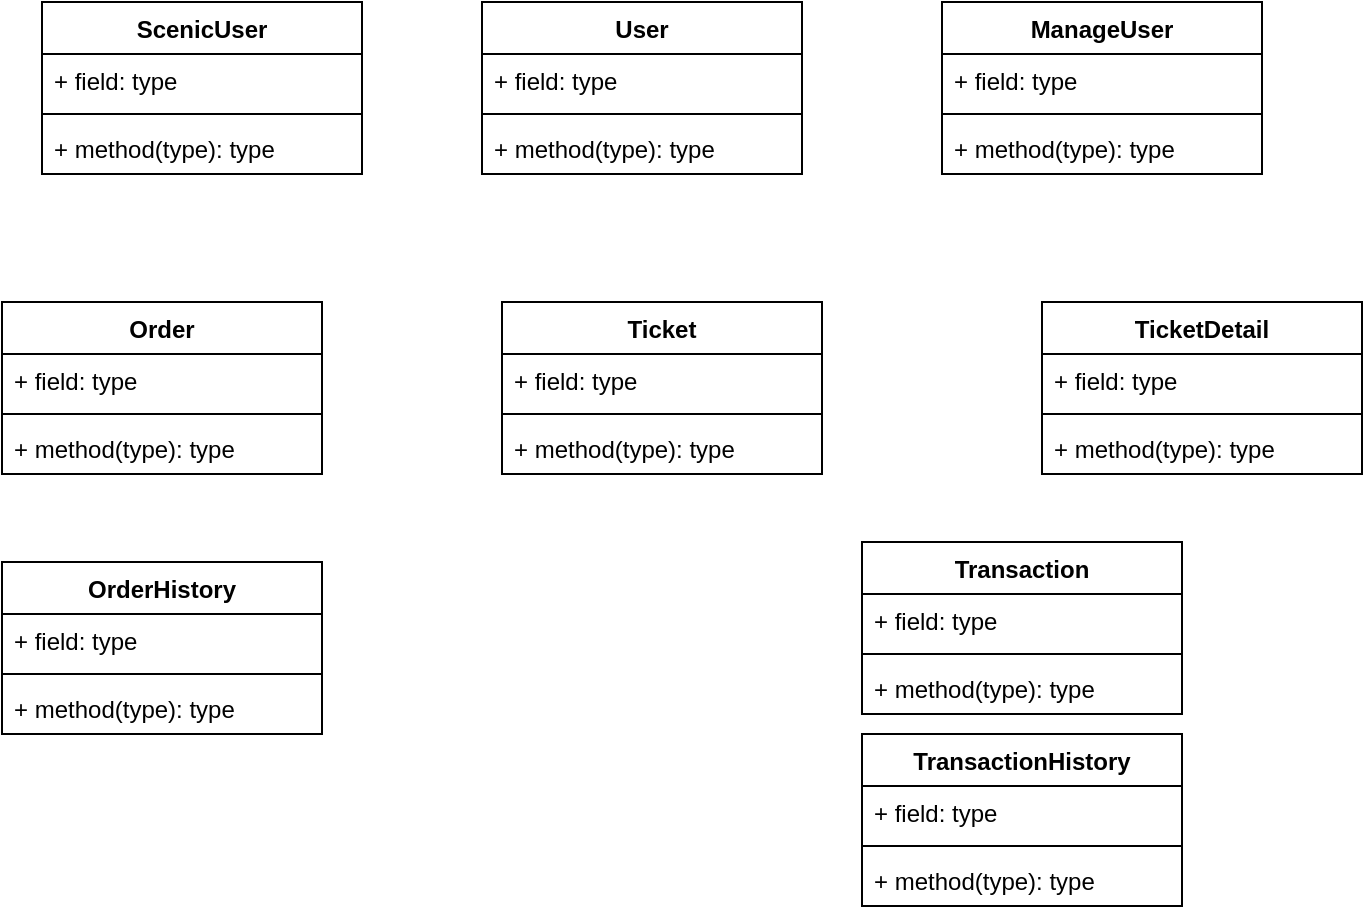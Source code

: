<mxfile version="13.6.2" type="github">
  <diagram id="VjnDuAETOl2htQ0PQwQe" name="Page-1">
    <mxGraphModel dx="790" dy="384" grid="1" gridSize="10" guides="1" tooltips="1" connect="1" arrows="1" fold="1" page="1" pageScale="1" pageWidth="850" pageHeight="1100" math="0" shadow="0">
      <root>
        <mxCell id="0" />
        <mxCell id="1" parent="0" />
        <mxCell id="-eFsKwjspfKI78hxDc0E-13" value="ScenicUser" style="swimlane;fontStyle=1;align=center;verticalAlign=top;childLayout=stackLayout;horizontal=1;startSize=26;horizontalStack=0;resizeParent=1;resizeParentMax=0;resizeLast=0;collapsible=1;marginBottom=0;" parent="1" vertex="1">
          <mxGeometry x="280" y="70" width="160" height="86" as="geometry" />
        </mxCell>
        <mxCell id="-eFsKwjspfKI78hxDc0E-14" value="+ field: type" style="text;strokeColor=none;fillColor=none;align=left;verticalAlign=top;spacingLeft=4;spacingRight=4;overflow=hidden;rotatable=0;points=[[0,0.5],[1,0.5]];portConstraint=eastwest;" parent="-eFsKwjspfKI78hxDc0E-13" vertex="1">
          <mxGeometry y="26" width="160" height="26" as="geometry" />
        </mxCell>
        <mxCell id="-eFsKwjspfKI78hxDc0E-15" value="" style="line;strokeWidth=1;fillColor=none;align=left;verticalAlign=middle;spacingTop=-1;spacingLeft=3;spacingRight=3;rotatable=0;labelPosition=right;points=[];portConstraint=eastwest;" parent="-eFsKwjspfKI78hxDc0E-13" vertex="1">
          <mxGeometry y="52" width="160" height="8" as="geometry" />
        </mxCell>
        <mxCell id="-eFsKwjspfKI78hxDc0E-16" value="+ method(type): type" style="text;strokeColor=none;fillColor=none;align=left;verticalAlign=top;spacingLeft=4;spacingRight=4;overflow=hidden;rotatable=0;points=[[0,0.5],[1,0.5]];portConstraint=eastwest;" parent="-eFsKwjspfKI78hxDc0E-13" vertex="1">
          <mxGeometry y="60" width="160" height="26" as="geometry" />
        </mxCell>
        <mxCell id="-eFsKwjspfKI78hxDc0E-5" value="User" style="swimlane;fontStyle=1;align=center;verticalAlign=top;childLayout=stackLayout;horizontal=1;startSize=26;horizontalStack=0;resizeParent=1;resizeParentMax=0;resizeLast=0;collapsible=1;marginBottom=0;" parent="1" vertex="1">
          <mxGeometry x="500" y="70" width="160" height="86" as="geometry" />
        </mxCell>
        <mxCell id="-eFsKwjspfKI78hxDc0E-6" value="+ field: type" style="text;strokeColor=none;fillColor=none;align=left;verticalAlign=top;spacingLeft=4;spacingRight=4;overflow=hidden;rotatable=0;points=[[0,0.5],[1,0.5]];portConstraint=eastwest;" parent="-eFsKwjspfKI78hxDc0E-5" vertex="1">
          <mxGeometry y="26" width="160" height="26" as="geometry" />
        </mxCell>
        <mxCell id="-eFsKwjspfKI78hxDc0E-7" value="" style="line;strokeWidth=1;fillColor=none;align=left;verticalAlign=middle;spacingTop=-1;spacingLeft=3;spacingRight=3;rotatable=0;labelPosition=right;points=[];portConstraint=eastwest;" parent="-eFsKwjspfKI78hxDc0E-5" vertex="1">
          <mxGeometry y="52" width="160" height="8" as="geometry" />
        </mxCell>
        <mxCell id="-eFsKwjspfKI78hxDc0E-8" value="+ method(type): type" style="text;strokeColor=none;fillColor=none;align=left;verticalAlign=top;spacingLeft=4;spacingRight=4;overflow=hidden;rotatable=0;points=[[0,0.5],[1,0.5]];portConstraint=eastwest;" parent="-eFsKwjspfKI78hxDc0E-5" vertex="1">
          <mxGeometry y="60" width="160" height="26" as="geometry" />
        </mxCell>
        <mxCell id="-eFsKwjspfKI78hxDc0E-17" value="ManageUser" style="swimlane;fontStyle=1;align=center;verticalAlign=top;childLayout=stackLayout;horizontal=1;startSize=26;horizontalStack=0;resizeParent=1;resizeParentMax=0;resizeLast=0;collapsible=1;marginBottom=0;" parent="1" vertex="1">
          <mxGeometry x="730" y="70" width="160" height="86" as="geometry" />
        </mxCell>
        <mxCell id="-eFsKwjspfKI78hxDc0E-18" value="+ field: type" style="text;strokeColor=none;fillColor=none;align=left;verticalAlign=top;spacingLeft=4;spacingRight=4;overflow=hidden;rotatable=0;points=[[0,0.5],[1,0.5]];portConstraint=eastwest;" parent="-eFsKwjspfKI78hxDc0E-17" vertex="1">
          <mxGeometry y="26" width="160" height="26" as="geometry" />
        </mxCell>
        <mxCell id="-eFsKwjspfKI78hxDc0E-19" value="" style="line;strokeWidth=1;fillColor=none;align=left;verticalAlign=middle;spacingTop=-1;spacingLeft=3;spacingRight=3;rotatable=0;labelPosition=right;points=[];portConstraint=eastwest;" parent="-eFsKwjspfKI78hxDc0E-17" vertex="1">
          <mxGeometry y="52" width="160" height="8" as="geometry" />
        </mxCell>
        <mxCell id="-eFsKwjspfKI78hxDc0E-20" value="+ method(type): type" style="text;strokeColor=none;fillColor=none;align=left;verticalAlign=top;spacingLeft=4;spacingRight=4;overflow=hidden;rotatable=0;points=[[0,0.5],[1,0.5]];portConstraint=eastwest;" parent="-eFsKwjspfKI78hxDc0E-17" vertex="1">
          <mxGeometry y="60" width="160" height="26" as="geometry" />
        </mxCell>
        <mxCell id="-eFsKwjspfKI78hxDc0E-9" value="Ticket" style="swimlane;fontStyle=1;align=center;verticalAlign=top;childLayout=stackLayout;horizontal=1;startSize=26;horizontalStack=0;resizeParent=1;resizeParentMax=0;resizeLast=0;collapsible=1;marginBottom=0;" parent="1" vertex="1">
          <mxGeometry x="510" y="220" width="160" height="86" as="geometry" />
        </mxCell>
        <mxCell id="-eFsKwjspfKI78hxDc0E-10" value="+ field: type" style="text;strokeColor=none;fillColor=none;align=left;verticalAlign=top;spacingLeft=4;spacingRight=4;overflow=hidden;rotatable=0;points=[[0,0.5],[1,0.5]];portConstraint=eastwest;" parent="-eFsKwjspfKI78hxDc0E-9" vertex="1">
          <mxGeometry y="26" width="160" height="26" as="geometry" />
        </mxCell>
        <mxCell id="-eFsKwjspfKI78hxDc0E-11" value="" style="line;strokeWidth=1;fillColor=none;align=left;verticalAlign=middle;spacingTop=-1;spacingLeft=3;spacingRight=3;rotatable=0;labelPosition=right;points=[];portConstraint=eastwest;" parent="-eFsKwjspfKI78hxDc0E-9" vertex="1">
          <mxGeometry y="52" width="160" height="8" as="geometry" />
        </mxCell>
        <mxCell id="-eFsKwjspfKI78hxDc0E-12" value="+ method(type): type" style="text;strokeColor=none;fillColor=none;align=left;verticalAlign=top;spacingLeft=4;spacingRight=4;overflow=hidden;rotatable=0;points=[[0,0.5],[1,0.5]];portConstraint=eastwest;" parent="-eFsKwjspfKI78hxDc0E-9" vertex="1">
          <mxGeometry y="60" width="160" height="26" as="geometry" />
        </mxCell>
        <mxCell id="-eFsKwjspfKI78hxDc0E-21" value="Transaction" style="swimlane;fontStyle=1;align=center;verticalAlign=top;childLayout=stackLayout;horizontal=1;startSize=26;horizontalStack=0;resizeParent=1;resizeParentMax=0;resizeLast=0;collapsible=1;marginBottom=0;" parent="1" vertex="1">
          <mxGeometry x="690" y="340" width="160" height="86" as="geometry" />
        </mxCell>
        <mxCell id="-eFsKwjspfKI78hxDc0E-22" value="+ field: type" style="text;strokeColor=none;fillColor=none;align=left;verticalAlign=top;spacingLeft=4;spacingRight=4;overflow=hidden;rotatable=0;points=[[0,0.5],[1,0.5]];portConstraint=eastwest;" parent="-eFsKwjspfKI78hxDc0E-21" vertex="1">
          <mxGeometry y="26" width="160" height="26" as="geometry" />
        </mxCell>
        <mxCell id="-eFsKwjspfKI78hxDc0E-23" value="" style="line;strokeWidth=1;fillColor=none;align=left;verticalAlign=middle;spacingTop=-1;spacingLeft=3;spacingRight=3;rotatable=0;labelPosition=right;points=[];portConstraint=eastwest;" parent="-eFsKwjspfKI78hxDc0E-21" vertex="1">
          <mxGeometry y="52" width="160" height="8" as="geometry" />
        </mxCell>
        <mxCell id="-eFsKwjspfKI78hxDc0E-24" value="+ method(type): type" style="text;strokeColor=none;fillColor=none;align=left;verticalAlign=top;spacingLeft=4;spacingRight=4;overflow=hidden;rotatable=0;points=[[0,0.5],[1,0.5]];portConstraint=eastwest;" parent="-eFsKwjspfKI78hxDc0E-21" vertex="1">
          <mxGeometry y="60" width="160" height="26" as="geometry" />
        </mxCell>
        <mxCell id="uxPyOdEB8U-QKajxjRza-9" value="TicketDetail" style="swimlane;fontStyle=1;align=center;verticalAlign=top;childLayout=stackLayout;horizontal=1;startSize=26;horizontalStack=0;resizeParent=1;resizeParentMax=0;resizeLast=0;collapsible=1;marginBottom=0;" vertex="1" parent="1">
          <mxGeometry x="780" y="220" width="160" height="86" as="geometry" />
        </mxCell>
        <mxCell id="uxPyOdEB8U-QKajxjRza-10" value="+ field: type" style="text;strokeColor=none;fillColor=none;align=left;verticalAlign=top;spacingLeft=4;spacingRight=4;overflow=hidden;rotatable=0;points=[[0,0.5],[1,0.5]];portConstraint=eastwest;" vertex="1" parent="uxPyOdEB8U-QKajxjRza-9">
          <mxGeometry y="26" width="160" height="26" as="geometry" />
        </mxCell>
        <mxCell id="uxPyOdEB8U-QKajxjRza-11" value="" style="line;strokeWidth=1;fillColor=none;align=left;verticalAlign=middle;spacingTop=-1;spacingLeft=3;spacingRight=3;rotatable=0;labelPosition=right;points=[];portConstraint=eastwest;" vertex="1" parent="uxPyOdEB8U-QKajxjRza-9">
          <mxGeometry y="52" width="160" height="8" as="geometry" />
        </mxCell>
        <mxCell id="uxPyOdEB8U-QKajxjRza-12" value="+ method(type): type" style="text;strokeColor=none;fillColor=none;align=left;verticalAlign=top;spacingLeft=4;spacingRight=4;overflow=hidden;rotatable=0;points=[[0,0.5],[1,0.5]];portConstraint=eastwest;" vertex="1" parent="uxPyOdEB8U-QKajxjRza-9">
          <mxGeometry y="60" width="160" height="26" as="geometry" />
        </mxCell>
        <mxCell id="-eFsKwjspfKI78hxDc0E-1" value="Order" style="swimlane;fontStyle=1;align=center;verticalAlign=top;childLayout=stackLayout;horizontal=1;startSize=26;horizontalStack=0;resizeParent=1;resizeParentMax=0;resizeLast=0;collapsible=1;marginBottom=0;" parent="1" vertex="1">
          <mxGeometry x="260" y="220" width="160" height="86" as="geometry" />
        </mxCell>
        <mxCell id="-eFsKwjspfKI78hxDc0E-2" value="+ field: type" style="text;strokeColor=none;fillColor=none;align=left;verticalAlign=top;spacingLeft=4;spacingRight=4;overflow=hidden;rotatable=0;points=[[0,0.5],[1,0.5]];portConstraint=eastwest;" parent="-eFsKwjspfKI78hxDc0E-1" vertex="1">
          <mxGeometry y="26" width="160" height="26" as="geometry" />
        </mxCell>
        <mxCell id="-eFsKwjspfKI78hxDc0E-3" value="" style="line;strokeWidth=1;fillColor=none;align=left;verticalAlign=middle;spacingTop=-1;spacingLeft=3;spacingRight=3;rotatable=0;labelPosition=right;points=[];portConstraint=eastwest;" parent="-eFsKwjspfKI78hxDc0E-1" vertex="1">
          <mxGeometry y="52" width="160" height="8" as="geometry" />
        </mxCell>
        <mxCell id="-eFsKwjspfKI78hxDc0E-4" value="+ method(type): type" style="text;strokeColor=none;fillColor=none;align=left;verticalAlign=top;spacingLeft=4;spacingRight=4;overflow=hidden;rotatable=0;points=[[0,0.5],[1,0.5]];portConstraint=eastwest;" parent="-eFsKwjspfKI78hxDc0E-1" vertex="1">
          <mxGeometry y="60" width="160" height="26" as="geometry" />
        </mxCell>
        <mxCell id="uxPyOdEB8U-QKajxjRza-1" value="OrderHistory" style="swimlane;fontStyle=1;align=center;verticalAlign=top;childLayout=stackLayout;horizontal=1;startSize=26;horizontalStack=0;resizeParent=1;resizeParentMax=0;resizeLast=0;collapsible=1;marginBottom=0;" vertex="1" parent="1">
          <mxGeometry x="260" y="350" width="160" height="86" as="geometry" />
        </mxCell>
        <mxCell id="uxPyOdEB8U-QKajxjRza-2" value="+ field: type" style="text;strokeColor=none;fillColor=none;align=left;verticalAlign=top;spacingLeft=4;spacingRight=4;overflow=hidden;rotatable=0;points=[[0,0.5],[1,0.5]];portConstraint=eastwest;" vertex="1" parent="uxPyOdEB8U-QKajxjRza-1">
          <mxGeometry y="26" width="160" height="26" as="geometry" />
        </mxCell>
        <mxCell id="uxPyOdEB8U-QKajxjRza-3" value="" style="line;strokeWidth=1;fillColor=none;align=left;verticalAlign=middle;spacingTop=-1;spacingLeft=3;spacingRight=3;rotatable=0;labelPosition=right;points=[];portConstraint=eastwest;" vertex="1" parent="uxPyOdEB8U-QKajxjRza-1">
          <mxGeometry y="52" width="160" height="8" as="geometry" />
        </mxCell>
        <mxCell id="uxPyOdEB8U-QKajxjRza-4" value="+ method(type): type" style="text;strokeColor=none;fillColor=none;align=left;verticalAlign=top;spacingLeft=4;spacingRight=4;overflow=hidden;rotatable=0;points=[[0,0.5],[1,0.5]];portConstraint=eastwest;" vertex="1" parent="uxPyOdEB8U-QKajxjRza-1">
          <mxGeometry y="60" width="160" height="26" as="geometry" />
        </mxCell>
        <mxCell id="uxPyOdEB8U-QKajxjRza-5" value="TransactionHistory" style="swimlane;fontStyle=1;align=center;verticalAlign=top;childLayout=stackLayout;horizontal=1;startSize=26;horizontalStack=0;resizeParent=1;resizeParentMax=0;resizeLast=0;collapsible=1;marginBottom=0;" vertex="1" parent="1">
          <mxGeometry x="690" y="436" width="160" height="86" as="geometry" />
        </mxCell>
        <mxCell id="uxPyOdEB8U-QKajxjRza-6" value="+ field: type" style="text;strokeColor=none;fillColor=none;align=left;verticalAlign=top;spacingLeft=4;spacingRight=4;overflow=hidden;rotatable=0;points=[[0,0.5],[1,0.5]];portConstraint=eastwest;" vertex="1" parent="uxPyOdEB8U-QKajxjRza-5">
          <mxGeometry y="26" width="160" height="26" as="geometry" />
        </mxCell>
        <mxCell id="uxPyOdEB8U-QKajxjRza-7" value="" style="line;strokeWidth=1;fillColor=none;align=left;verticalAlign=middle;spacingTop=-1;spacingLeft=3;spacingRight=3;rotatable=0;labelPosition=right;points=[];portConstraint=eastwest;" vertex="1" parent="uxPyOdEB8U-QKajxjRza-5">
          <mxGeometry y="52" width="160" height="8" as="geometry" />
        </mxCell>
        <mxCell id="uxPyOdEB8U-QKajxjRza-8" value="+ method(type): type" style="text;strokeColor=none;fillColor=none;align=left;verticalAlign=top;spacingLeft=4;spacingRight=4;overflow=hidden;rotatable=0;points=[[0,0.5],[1,0.5]];portConstraint=eastwest;" vertex="1" parent="uxPyOdEB8U-QKajxjRza-5">
          <mxGeometry y="60" width="160" height="26" as="geometry" />
        </mxCell>
      </root>
    </mxGraphModel>
  </diagram>
</mxfile>
